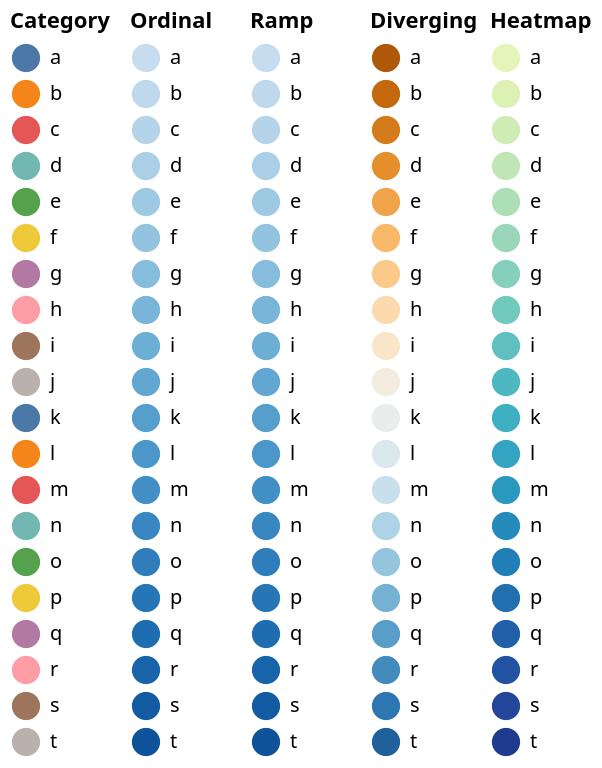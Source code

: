 {
  "$schema": "https://vega.github.io/schema/vega/v3.0.json",
  "padding": 5,

  "config": {
    "legend": {
      "offset": 5,
      "symbolSize": 200
    }
  },

  "signals": [
    { "name": "data", "value": [
        "a", "b", "c", "d", "e", "f", "g", "h", "i", "j",
        "k", "l", "m", "n", "o", "p", "q", "r", "s", "t"
      ]
    },
    { "name": "count", "value": 20,
      "bind": {"input": "range", "min": 0, "max": 20, "step": 1}
    },
    { "name": "domain", "update": "slice(data, 0, count)"}
  ],

  "scales": [
    {
      "name": "category",
      "type": "ordinal",
      "range": "category",
      "domain": {"signal": "domain"}
    },
    {
      "name": "ordinal",
      "type": "ordinal",
      "range": "ordinal",
      "domain": {"signal": "domain"}
    },
    {
      "name": "ramp",
      "type": "ordinal",
      "range": "ramp",
      "domain": {"signal": "domain"}
    },
    {
      "name": "diverging",
      "type": "ordinal",
      "range": "diverging",
      "domain": {"signal": "domain"}
    },
    {
      "name": "heatmap",
      "type": "ordinal",
      "range": "heatmap",
      "domain": {"signal": "domain"}
    }
  ],

  "legends": [
    {"orient": "none", "fill": "category", "title": "Category", "encode": {"legend": {"update": {"x": {"value":0}, "y": {"value":0}}}}},
    {"orient": "none", "fill": "ordinal", "title": "Ordinal", "encode": {"legend": {"update": {"x": {"value":60}, "y": {"value": 0}}}}},
    {"orient": "none", "fill": "ramp", "title": "Ramp", "encode": {"legend": {"update": {"x": {"value":120}, "y": {"value": 0}}}}},
    {"orient": "none", "fill": "diverging", "title": "Diverging", "encode": {"legend": {"update": {"x": {"value":180}, "y": {"value": 0}}}}},
    {"orient": "none", "fill": "heatmap", "title": "Heatmap", "encode": {"legend": {"update": {"x": {"value":240}, "y": {"value": 0}}}}}
  ]
}